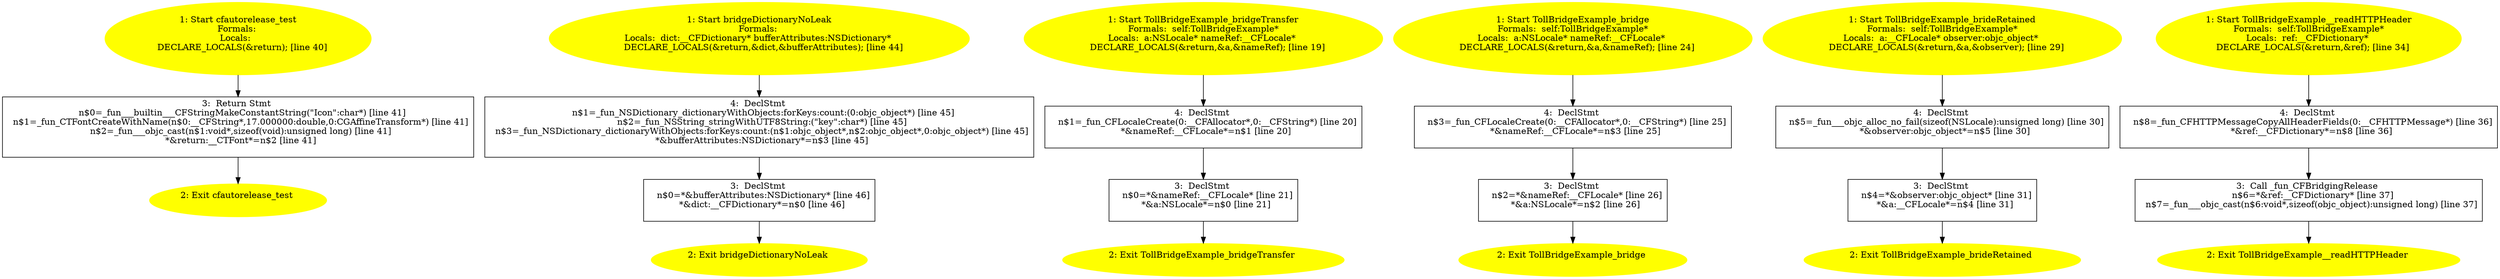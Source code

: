 /* @generated */
digraph iCFG {
"cfautorelease_test.2ccea2233b65cd3828a2d5e2571ad69b_1" [label="1: Start cfautorelease_test\nFormals: \nLocals:  \n   DECLARE_LOCALS(&return); [line 40]\n " color=yellow style=filled]
	

	 "cfautorelease_test.2ccea2233b65cd3828a2d5e2571ad69b_1" -> "cfautorelease_test.2ccea2233b65cd3828a2d5e2571ad69b_3" ;
"cfautorelease_test.2ccea2233b65cd3828a2d5e2571ad69b_2" [label="2: Exit cfautorelease_test \n  " color=yellow style=filled]
	

"cfautorelease_test.2ccea2233b65cd3828a2d5e2571ad69b_3" [label="3:  Return Stmt \n   n$0=_fun___builtin___CFStringMakeConstantString(\"Icon\":char*) [line 41]\n  n$1=_fun_CTFontCreateWithName(n$0:__CFString*,17.000000:double,0:CGAffineTransform*) [line 41]\n  n$2=_fun___objc_cast(n$1:void*,sizeof(void):unsigned long) [line 41]\n  *&return:__CTFont*=n$2 [line 41]\n " shape="box"]
	

	 "cfautorelease_test.2ccea2233b65cd3828a2d5e2571ad69b_3" -> "cfautorelease_test.2ccea2233b65cd3828a2d5e2571ad69b_2" ;
"bridgeDictionaryNoLeak.a9b55a0c8751bf95138aeb6870d0dec1_1" [label="1: Start bridgeDictionaryNoLeak\nFormals: \nLocals:  dict:__CFDictionary* bufferAttributes:NSDictionary* \n   DECLARE_LOCALS(&return,&dict,&bufferAttributes); [line 44]\n " color=yellow style=filled]
	

	 "bridgeDictionaryNoLeak.a9b55a0c8751bf95138aeb6870d0dec1_1" -> "bridgeDictionaryNoLeak.a9b55a0c8751bf95138aeb6870d0dec1_4" ;
"bridgeDictionaryNoLeak.a9b55a0c8751bf95138aeb6870d0dec1_2" [label="2: Exit bridgeDictionaryNoLeak \n  " color=yellow style=filled]
	

"bridgeDictionaryNoLeak.a9b55a0c8751bf95138aeb6870d0dec1_3" [label="3:  DeclStmt \n   n$0=*&bufferAttributes:NSDictionary* [line 46]\n  *&dict:__CFDictionary*=n$0 [line 46]\n " shape="box"]
	

	 "bridgeDictionaryNoLeak.a9b55a0c8751bf95138aeb6870d0dec1_3" -> "bridgeDictionaryNoLeak.a9b55a0c8751bf95138aeb6870d0dec1_2" ;
"bridgeDictionaryNoLeak.a9b55a0c8751bf95138aeb6870d0dec1_4" [label="4:  DeclStmt \n   n$1=_fun_NSDictionary_dictionaryWithObjects:forKeys:count:(0:objc_object*) [line 45]\n  n$2=_fun_NSString_stringWithUTF8String:(\"key\":char*) [line 45]\n  n$3=_fun_NSDictionary_dictionaryWithObjects:forKeys:count:(n$1:objc_object*,n$2:objc_object*,0:objc_object*) [line 45]\n  *&bufferAttributes:NSDictionary*=n$3 [line 45]\n " shape="box"]
	

	 "bridgeDictionaryNoLeak.a9b55a0c8751bf95138aeb6870d0dec1_4" -> "bridgeDictionaryNoLeak.a9b55a0c8751bf95138aeb6870d0dec1_3" ;
"bridgeTransfer#TollBridgeExample#instance.d0065913beb197e891ef0d8a0bb81b38_1" [label="1: Start TollBridgeExample_bridgeTransfer\nFormals:  self:TollBridgeExample*\nLocals:  a:NSLocale* nameRef:__CFLocale* \n   DECLARE_LOCALS(&return,&a,&nameRef); [line 19]\n " color=yellow style=filled]
	

	 "bridgeTransfer#TollBridgeExample#instance.d0065913beb197e891ef0d8a0bb81b38_1" -> "bridgeTransfer#TollBridgeExample#instance.d0065913beb197e891ef0d8a0bb81b38_4" ;
"bridgeTransfer#TollBridgeExample#instance.d0065913beb197e891ef0d8a0bb81b38_2" [label="2: Exit TollBridgeExample_bridgeTransfer \n  " color=yellow style=filled]
	

"bridgeTransfer#TollBridgeExample#instance.d0065913beb197e891ef0d8a0bb81b38_3" [label="3:  DeclStmt \n   n$0=*&nameRef:__CFLocale* [line 21]\n  *&a:NSLocale*=n$0 [line 21]\n " shape="box"]
	

	 "bridgeTransfer#TollBridgeExample#instance.d0065913beb197e891ef0d8a0bb81b38_3" -> "bridgeTransfer#TollBridgeExample#instance.d0065913beb197e891ef0d8a0bb81b38_2" ;
"bridgeTransfer#TollBridgeExample#instance.d0065913beb197e891ef0d8a0bb81b38_4" [label="4:  DeclStmt \n   n$1=_fun_CFLocaleCreate(0:__CFAllocator*,0:__CFString*) [line 20]\n  *&nameRef:__CFLocale*=n$1 [line 20]\n " shape="box"]
	

	 "bridgeTransfer#TollBridgeExample#instance.d0065913beb197e891ef0d8a0bb81b38_4" -> "bridgeTransfer#TollBridgeExample#instance.d0065913beb197e891ef0d8a0bb81b38_3" ;
"bridge#TollBridgeExample#instance.fadd5a014118113c960fa1a6e3ff27ba_1" [label="1: Start TollBridgeExample_bridge\nFormals:  self:TollBridgeExample*\nLocals:  a:NSLocale* nameRef:__CFLocale* \n   DECLARE_LOCALS(&return,&a,&nameRef); [line 24]\n " color=yellow style=filled]
	

	 "bridge#TollBridgeExample#instance.fadd5a014118113c960fa1a6e3ff27ba_1" -> "bridge#TollBridgeExample#instance.fadd5a014118113c960fa1a6e3ff27ba_4" ;
"bridge#TollBridgeExample#instance.fadd5a014118113c960fa1a6e3ff27ba_2" [label="2: Exit TollBridgeExample_bridge \n  " color=yellow style=filled]
	

"bridge#TollBridgeExample#instance.fadd5a014118113c960fa1a6e3ff27ba_3" [label="3:  DeclStmt \n   n$2=*&nameRef:__CFLocale* [line 26]\n  *&a:NSLocale*=n$2 [line 26]\n " shape="box"]
	

	 "bridge#TollBridgeExample#instance.fadd5a014118113c960fa1a6e3ff27ba_3" -> "bridge#TollBridgeExample#instance.fadd5a014118113c960fa1a6e3ff27ba_2" ;
"bridge#TollBridgeExample#instance.fadd5a014118113c960fa1a6e3ff27ba_4" [label="4:  DeclStmt \n   n$3=_fun_CFLocaleCreate(0:__CFAllocator*,0:__CFString*) [line 25]\n  *&nameRef:__CFLocale*=n$3 [line 25]\n " shape="box"]
	

	 "bridge#TollBridgeExample#instance.fadd5a014118113c960fa1a6e3ff27ba_4" -> "bridge#TollBridgeExample#instance.fadd5a014118113c960fa1a6e3ff27ba_3" ;
"brideRetained#TollBridgeExample#instance.de039e838ea3246eff789fdc0d11405c_1" [label="1: Start TollBridgeExample_brideRetained\nFormals:  self:TollBridgeExample*\nLocals:  a:__CFLocale* observer:objc_object* \n   DECLARE_LOCALS(&return,&a,&observer); [line 29]\n " color=yellow style=filled]
	

	 "brideRetained#TollBridgeExample#instance.de039e838ea3246eff789fdc0d11405c_1" -> "brideRetained#TollBridgeExample#instance.de039e838ea3246eff789fdc0d11405c_4" ;
"brideRetained#TollBridgeExample#instance.de039e838ea3246eff789fdc0d11405c_2" [label="2: Exit TollBridgeExample_brideRetained \n  " color=yellow style=filled]
	

"brideRetained#TollBridgeExample#instance.de039e838ea3246eff789fdc0d11405c_3" [label="3:  DeclStmt \n   n$4=*&observer:objc_object* [line 31]\n  *&a:__CFLocale*=n$4 [line 31]\n " shape="box"]
	

	 "brideRetained#TollBridgeExample#instance.de039e838ea3246eff789fdc0d11405c_3" -> "brideRetained#TollBridgeExample#instance.de039e838ea3246eff789fdc0d11405c_2" ;
"brideRetained#TollBridgeExample#instance.de039e838ea3246eff789fdc0d11405c_4" [label="4:  DeclStmt \n   n$5=_fun___objc_alloc_no_fail(sizeof(NSLocale):unsigned long) [line 30]\n  *&observer:objc_object*=n$5 [line 30]\n " shape="box"]
	

	 "brideRetained#TollBridgeExample#instance.de039e838ea3246eff789fdc0d11405c_4" -> "brideRetained#TollBridgeExample#instance.de039e838ea3246eff789fdc0d11405c_3" ;
"_readHTTPHeader#TollBridgeExample#instance.3d37ce88cf13750e89ba404865a70554_1" [label="1: Start TollBridgeExample__readHTTPHeader\nFormals:  self:TollBridgeExample*\nLocals:  ref:__CFDictionary* \n   DECLARE_LOCALS(&return,&ref); [line 34]\n " color=yellow style=filled]
	

	 "_readHTTPHeader#TollBridgeExample#instance.3d37ce88cf13750e89ba404865a70554_1" -> "_readHTTPHeader#TollBridgeExample#instance.3d37ce88cf13750e89ba404865a70554_4" ;
"_readHTTPHeader#TollBridgeExample#instance.3d37ce88cf13750e89ba404865a70554_2" [label="2: Exit TollBridgeExample__readHTTPHeader \n  " color=yellow style=filled]
	

"_readHTTPHeader#TollBridgeExample#instance.3d37ce88cf13750e89ba404865a70554_3" [label="3:  Call _fun_CFBridgingRelease \n   n$6=*&ref:__CFDictionary* [line 37]\n  n$7=_fun___objc_cast(n$6:void*,sizeof(objc_object):unsigned long) [line 37]\n " shape="box"]
	

	 "_readHTTPHeader#TollBridgeExample#instance.3d37ce88cf13750e89ba404865a70554_3" -> "_readHTTPHeader#TollBridgeExample#instance.3d37ce88cf13750e89ba404865a70554_2" ;
"_readHTTPHeader#TollBridgeExample#instance.3d37ce88cf13750e89ba404865a70554_4" [label="4:  DeclStmt \n   n$8=_fun_CFHTTPMessageCopyAllHeaderFields(0:__CFHTTPMessage*) [line 36]\n  *&ref:__CFDictionary*=n$8 [line 36]\n " shape="box"]
	

	 "_readHTTPHeader#TollBridgeExample#instance.3d37ce88cf13750e89ba404865a70554_4" -> "_readHTTPHeader#TollBridgeExample#instance.3d37ce88cf13750e89ba404865a70554_3" ;
}

